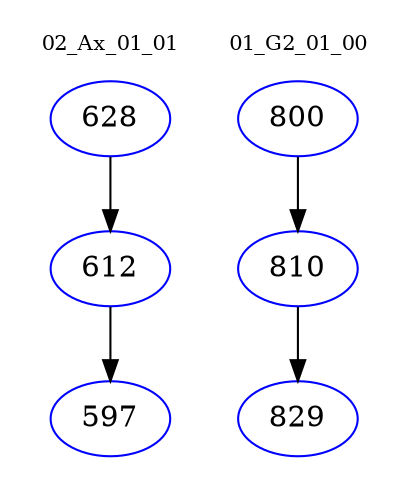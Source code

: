 digraph{
subgraph cluster_0 {
color = white
label = "02_Ax_01_01";
fontsize=10;
T0_628 [label="628", color="blue"]
T0_628 -> T0_612 [color="black"]
T0_612 [label="612", color="blue"]
T0_612 -> T0_597 [color="black"]
T0_597 [label="597", color="blue"]
}
subgraph cluster_1 {
color = white
label = "01_G2_01_00";
fontsize=10;
T1_800 [label="800", color="blue"]
T1_800 -> T1_810 [color="black"]
T1_810 [label="810", color="blue"]
T1_810 -> T1_829 [color="black"]
T1_829 [label="829", color="blue"]
}
}
